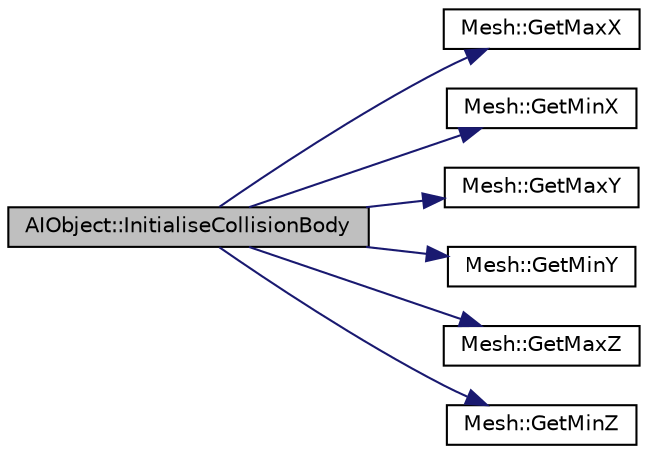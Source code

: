 digraph "AIObject::InitialiseCollisionBody"
{
  edge [fontname="Helvetica",fontsize="10",labelfontname="Helvetica",labelfontsize="10"];
  node [fontname="Helvetica",fontsize="10",shape=record];
  rankdir="LR";
  Node1 [label="AIObject::InitialiseCollisionBody",height=0.2,width=0.4,color="black", fillcolor="grey75", style="filled" fontcolor="black"];
  Node1 -> Node2 [color="midnightblue",fontsize="10",style="solid",fontname="Helvetica"];
  Node2 [label="Mesh::GetMaxX",height=0.2,width=0.4,color="black", fillcolor="white", style="filled",URL="$class_mesh.html#a404194796c981c80c92061719602dab6",tooltip="Gets maximum x coordinate. "];
  Node1 -> Node3 [color="midnightblue",fontsize="10",style="solid",fontname="Helvetica"];
  Node3 [label="Mesh::GetMinX",height=0.2,width=0.4,color="black", fillcolor="white", style="filled",URL="$class_mesh.html#a07b7707f1d9490715cca3f533c15094a",tooltip="Gets minimum x coordinate. "];
  Node1 -> Node4 [color="midnightblue",fontsize="10",style="solid",fontname="Helvetica"];
  Node4 [label="Mesh::GetMaxY",height=0.2,width=0.4,color="black", fillcolor="white", style="filled",URL="$class_mesh.html#a39f83e1ecee367f6e96e143df2f25838",tooltip="Gets maximum y coordinate. "];
  Node1 -> Node5 [color="midnightblue",fontsize="10",style="solid",fontname="Helvetica"];
  Node5 [label="Mesh::GetMinY",height=0.2,width=0.4,color="black", fillcolor="white", style="filled",URL="$class_mesh.html#aa0a8969c6e66db94d787ccd285893e9c",tooltip="Gets minimum y coordinate. "];
  Node1 -> Node6 [color="midnightblue",fontsize="10",style="solid",fontname="Helvetica"];
  Node6 [label="Mesh::GetMaxZ",height=0.2,width=0.4,color="black", fillcolor="white", style="filled",URL="$class_mesh.html#adda111a94cbc004abba3201d856b118a",tooltip="Gets maximum z coordinate. "];
  Node1 -> Node7 [color="midnightblue",fontsize="10",style="solid",fontname="Helvetica"];
  Node7 [label="Mesh::GetMinZ",height=0.2,width=0.4,color="black", fillcolor="white", style="filled",URL="$class_mesh.html#a0dc85842f3e0578bfd3041d32986b680",tooltip="Gets minimum z coordinate. "];
}
